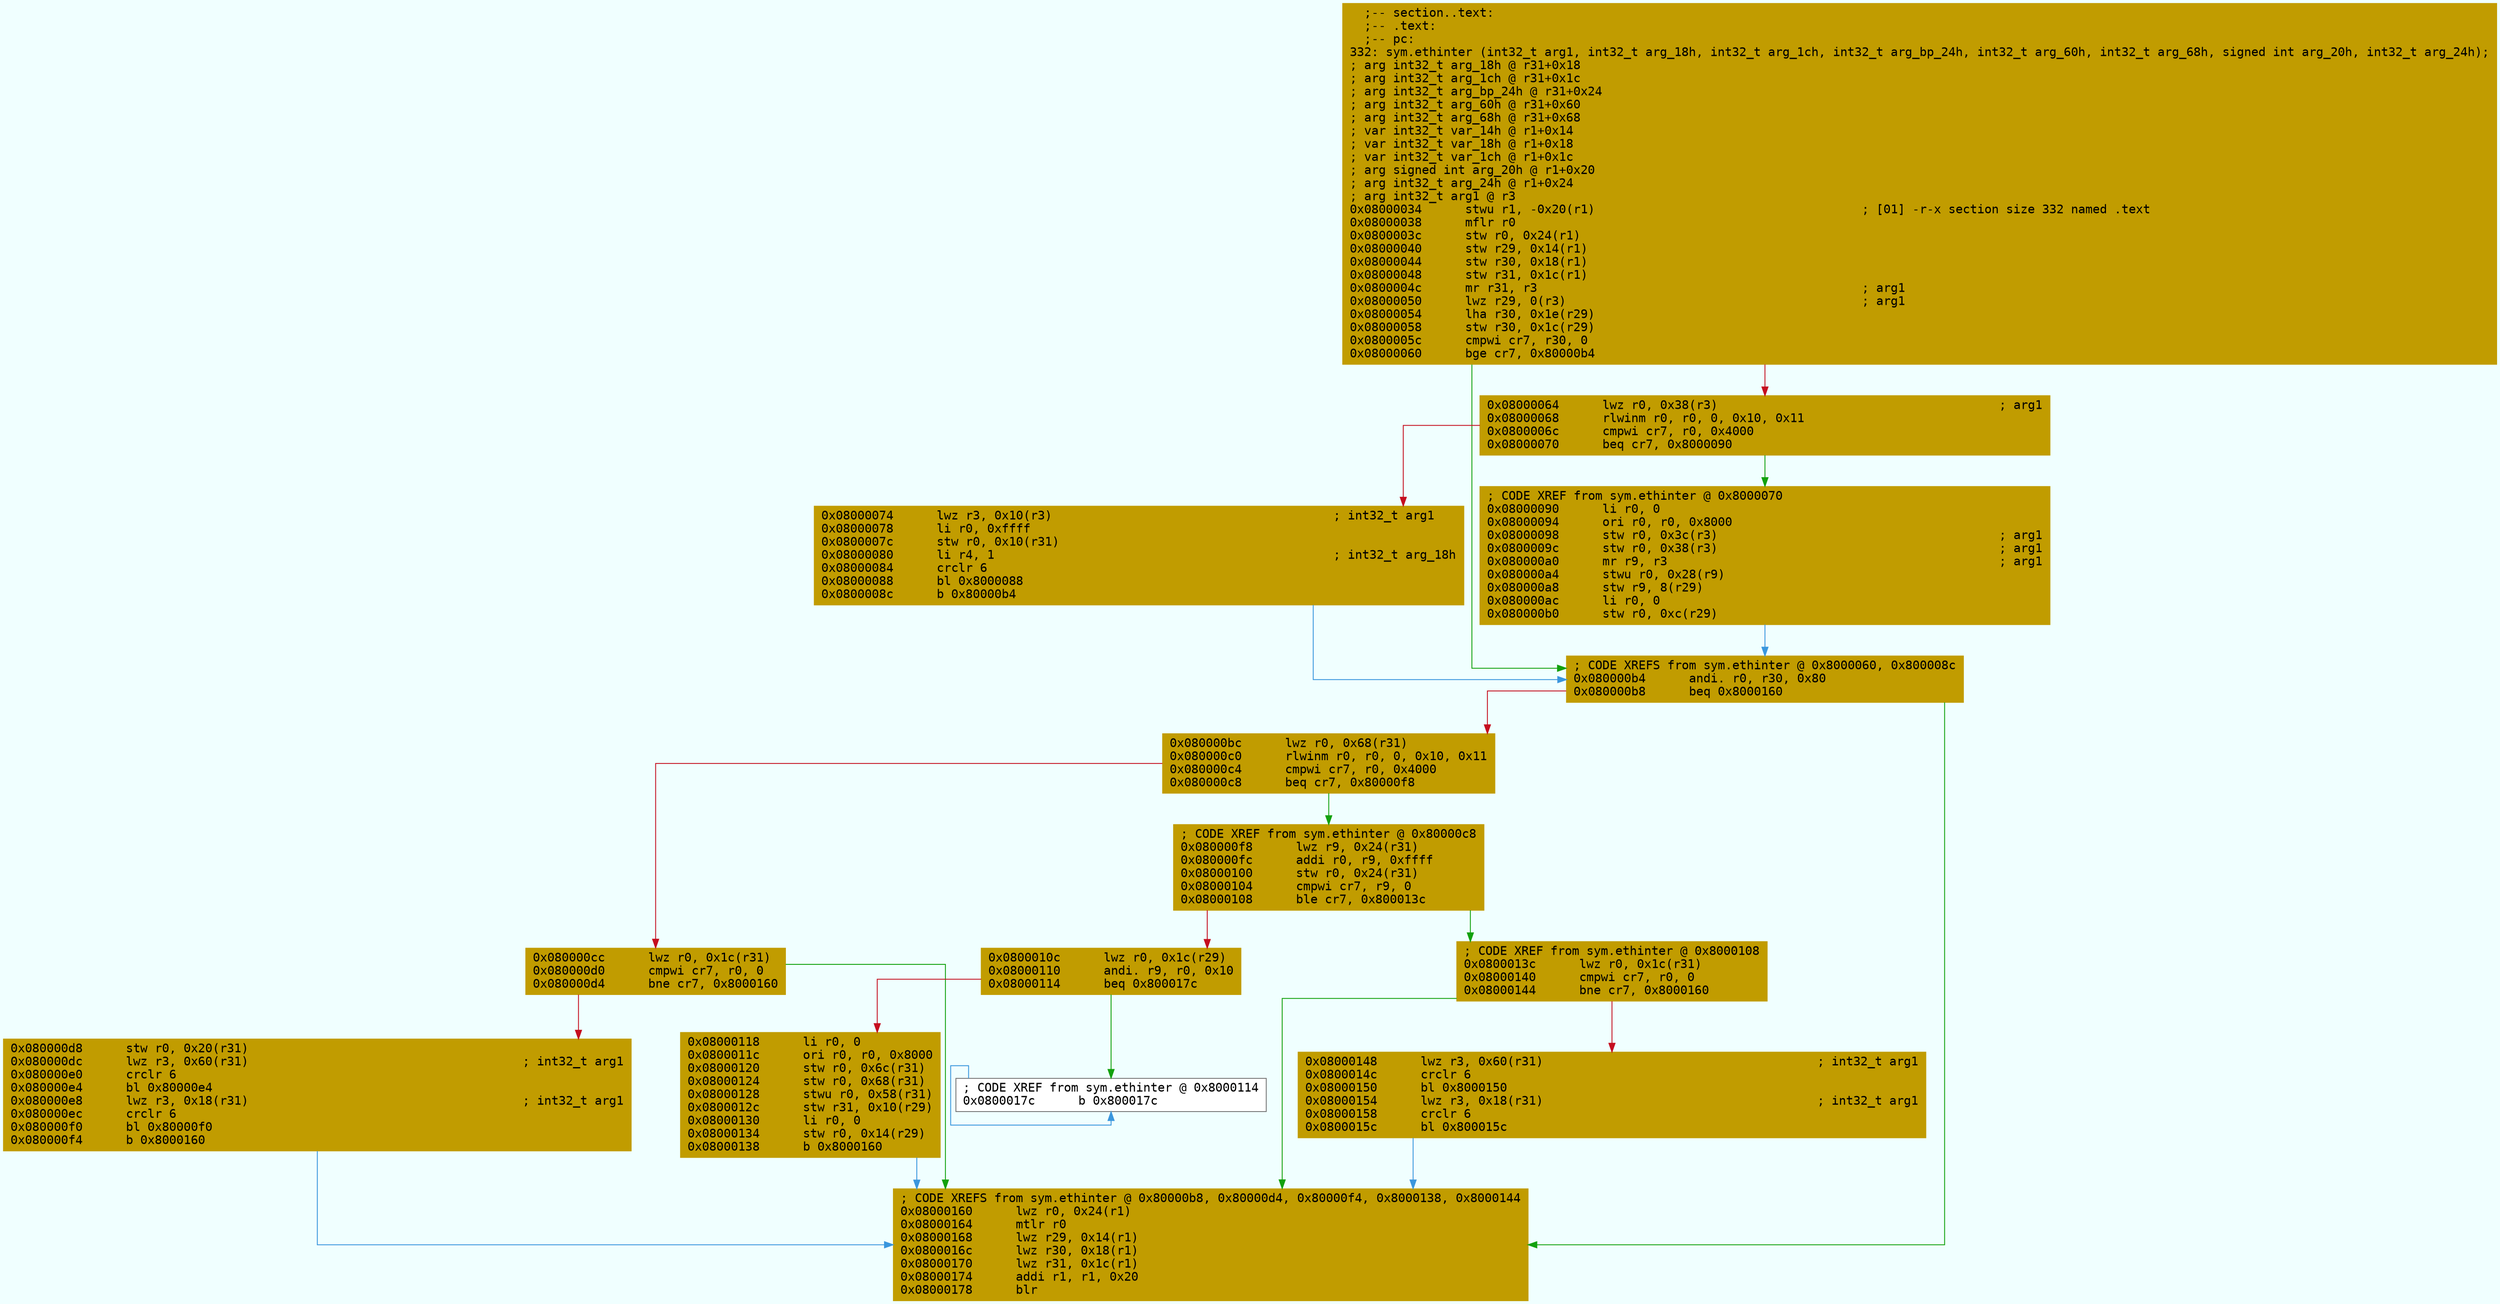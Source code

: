 digraph code {
	graph [bgcolor=azure fontsize=8 fontname="Courier" splines="ortho"];
	node [fillcolor=gray style=filled shape=box];
	edge [arrowhead="normal"];
	"0x08000034" [URL="sym.ethinter/0x08000034", fillcolor="#c19c00",color="#c19c00", fontname="Courier",label="  ;-- section..text:\l  ;-- .text:\l  ;-- pc:\l332: sym.ethinter (int32_t arg1, int32_t arg_18h, int32_t arg_1ch, int32_t arg_bp_24h, int32_t arg_60h, int32_t arg_68h, signed int arg_20h, int32_t arg_24h);\l; arg int32_t arg_18h @ r31+0x18\l; arg int32_t arg_1ch @ r31+0x1c\l; arg int32_t arg_bp_24h @ r31+0x24\l; arg int32_t arg_60h @ r31+0x60\l; arg int32_t arg_68h @ r31+0x68\l; var int32_t var_14h @ r1+0x14\l; var int32_t var_18h @ r1+0x18\l; var int32_t var_1ch @ r1+0x1c\l; arg signed int arg_20h @ r1+0x20\l; arg int32_t arg_24h @ r1+0x24\l; arg int32_t arg1 @ r3\l0x08000034      stwu r1, -0x20(r1)                                     ; [01] -r-x section size 332 named .text\l0x08000038      mflr r0\l0x0800003c      stw r0, 0x24(r1)\l0x08000040      stw r29, 0x14(r1)\l0x08000044      stw r30, 0x18(r1)\l0x08000048      stw r31, 0x1c(r1)\l0x0800004c      mr r31, r3                                             ; arg1\l0x08000050      lwz r29, 0(r3)                                         ; arg1\l0x08000054      lha r30, 0x1e(r29)\l0x08000058      stw r30, 0x1c(r29)\l0x0800005c      cmpwi cr7, r30, 0\l0x08000060      bge cr7, 0x80000b4\l"]
	"0x08000064" [URL="sym.ethinter/0x08000064", fillcolor="#c19c00",color="#c19c00", fontname="Courier",label="0x08000064      lwz r0, 0x38(r3)                                       ; arg1\l0x08000068      rlwinm r0, r0, 0, 0x10, 0x11\l0x0800006c      cmpwi cr7, r0, 0x4000\l0x08000070      beq cr7, 0x8000090\l"]
	"0x08000074" [URL="sym.ethinter/0x08000074", fillcolor="#c19c00",color="#c19c00", fontname="Courier",label="0x08000074      lwz r3, 0x10(r3)                                       ; int32_t arg1\l0x08000078      li r0, 0xffff\l0x0800007c      stw r0, 0x10(r31)\l0x08000080      li r4, 1                                               ; int32_t arg_18h\l0x08000084      crclr 6\l0x08000088      bl 0x8000088\l0x0800008c      b 0x80000b4\l"]
	"0x08000090" [URL="sym.ethinter/0x08000090", fillcolor="#c19c00",color="#c19c00", fontname="Courier",label="; CODE XREF from sym.ethinter @ 0x8000070\l0x08000090      li r0, 0\l0x08000094      ori r0, r0, 0x8000\l0x08000098      stw r0, 0x3c(r3)                                       ; arg1\l0x0800009c      stw r0, 0x38(r3)                                       ; arg1\l0x080000a0      mr r9, r3                                              ; arg1\l0x080000a4      stwu r0, 0x28(r9)\l0x080000a8      stw r9, 8(r29)\l0x080000ac      li r0, 0\l0x080000b0      stw r0, 0xc(r29)\l"]
	"0x080000b4" [URL="sym.ethinter/0x080000b4", fillcolor="#c19c00",color="#c19c00", fontname="Courier",label="; CODE XREFS from sym.ethinter @ 0x8000060, 0x800008c\l0x080000b4      andi. r0, r30, 0x80\l0x080000b8      beq 0x8000160\l"]
	"0x080000bc" [URL="sym.ethinter/0x080000bc", fillcolor="#c19c00",color="#c19c00", fontname="Courier",label="0x080000bc      lwz r0, 0x68(r31)\l0x080000c0      rlwinm r0, r0, 0, 0x10, 0x11\l0x080000c4      cmpwi cr7, r0, 0x4000\l0x080000c8      beq cr7, 0x80000f8\l"]
	"0x080000cc" [URL="sym.ethinter/0x080000cc", fillcolor="#c19c00",color="#c19c00", fontname="Courier",label="0x080000cc      lwz r0, 0x1c(r31)\l0x080000d0      cmpwi cr7, r0, 0\l0x080000d4      bne cr7, 0x8000160\l"]
	"0x080000d8" [URL="sym.ethinter/0x080000d8", fillcolor="#c19c00",color="#c19c00", fontname="Courier",label="0x080000d8      stw r0, 0x20(r31)\l0x080000dc      lwz r3, 0x60(r31)                                      ; int32_t arg1\l0x080000e0      crclr 6\l0x080000e4      bl 0x80000e4\l0x080000e8      lwz r3, 0x18(r31)                                      ; int32_t arg1\l0x080000ec      crclr 6\l0x080000f0      bl 0x80000f0\l0x080000f4      b 0x8000160\l"]
	"0x080000f8" [URL="sym.ethinter/0x080000f8", fillcolor="#c19c00",color="#c19c00", fontname="Courier",label="; CODE XREF from sym.ethinter @ 0x80000c8\l0x080000f8      lwz r9, 0x24(r31)\l0x080000fc      addi r0, r9, 0xffff\l0x08000100      stw r0, 0x24(r31)\l0x08000104      cmpwi cr7, r9, 0\l0x08000108      ble cr7, 0x800013c\l"]
	"0x0800010c" [URL="sym.ethinter/0x0800010c", fillcolor="#c19c00",color="#c19c00", fontname="Courier",label="0x0800010c      lwz r0, 0x1c(r29)\l0x08000110      andi. r9, r0, 0x10\l0x08000114      beq 0x800017c\l"]
	"0x08000118" [URL="sym.ethinter/0x08000118", fillcolor="#c19c00",color="#c19c00", fontname="Courier",label="0x08000118      li r0, 0\l0x0800011c      ori r0, r0, 0x8000\l0x08000120      stw r0, 0x6c(r31)\l0x08000124      stw r0, 0x68(r31)\l0x08000128      stwu r0, 0x58(r31)\l0x0800012c      stw r31, 0x10(r29)\l0x08000130      li r0, 0\l0x08000134      stw r0, 0x14(r29)\l0x08000138      b 0x8000160\l"]
	"0x0800013c" [URL="sym.ethinter/0x0800013c", fillcolor="#c19c00",color="#c19c00", fontname="Courier",label="; CODE XREF from sym.ethinter @ 0x8000108\l0x0800013c      lwz r0, 0x1c(r31)\l0x08000140      cmpwi cr7, r0, 0\l0x08000144      bne cr7, 0x8000160\l"]
	"0x08000148" [URL="sym.ethinter/0x08000148", fillcolor="#c19c00",color="#c19c00", fontname="Courier",label="0x08000148      lwz r3, 0x60(r31)                                      ; int32_t arg1\l0x0800014c      crclr 6\l0x08000150      bl 0x8000150\l0x08000154      lwz r3, 0x18(r31)                                      ; int32_t arg1\l0x08000158      crclr 6\l0x0800015c      bl 0x800015c\l"]
	"0x08000160" [URL="sym.ethinter/0x08000160", fillcolor="#c19c00",color="#c19c00", fontname="Courier",label="; CODE XREFS from sym.ethinter @ 0x80000b8, 0x80000d4, 0x80000f4, 0x8000138, 0x8000144\l0x08000160      lwz r0, 0x24(r1)\l0x08000164      mtlr r0\l0x08000168      lwz r29, 0x14(r1)\l0x0800016c      lwz r30, 0x18(r1)\l0x08000170      lwz r31, 0x1c(r1)\l0x08000174      addi r1, r1, 0x20\l0x08000178      blr\l"]
	"0x0800017c" [URL="sym.ethinter/0x0800017c", fillcolor="white",color="#767676", fontname="Courier",label="; CODE XREF from sym.ethinter @ 0x8000114\l0x0800017c      b 0x800017c\l"]
        "0x08000034" -> "0x080000b4" [color="#13a10e"];
        "0x08000034" -> "0x08000064" [color="#c50f1f"];
        "0x08000064" -> "0x08000090" [color="#13a10e"];
        "0x08000064" -> "0x08000074" [color="#c50f1f"];
        "0x08000074" -> "0x080000b4" [color="#3a96dd"];
        "0x08000090" -> "0x080000b4" [color="#3a96dd"];
        "0x080000b4" -> "0x08000160" [color="#13a10e"];
        "0x080000b4" -> "0x080000bc" [color="#c50f1f"];
        "0x080000bc" -> "0x080000f8" [color="#13a10e"];
        "0x080000bc" -> "0x080000cc" [color="#c50f1f"];
        "0x080000cc" -> "0x08000160" [color="#13a10e"];
        "0x080000cc" -> "0x080000d8" [color="#c50f1f"];
        "0x080000d8" -> "0x08000160" [color="#3a96dd"];
        "0x080000f8" -> "0x0800013c" [color="#13a10e"];
        "0x080000f8" -> "0x0800010c" [color="#c50f1f"];
        "0x0800010c" -> "0x0800017c" [color="#13a10e"];
        "0x0800010c" -> "0x08000118" [color="#c50f1f"];
        "0x08000118" -> "0x08000160" [color="#3a96dd"];
        "0x0800013c" -> "0x08000160" [color="#13a10e"];
        "0x0800013c" -> "0x08000148" [color="#c50f1f"];
        "0x08000148" -> "0x08000160" [color="#3a96dd"];
        "0x0800017c" -> "0x0800017c" [color="#3a96dd"];
}
